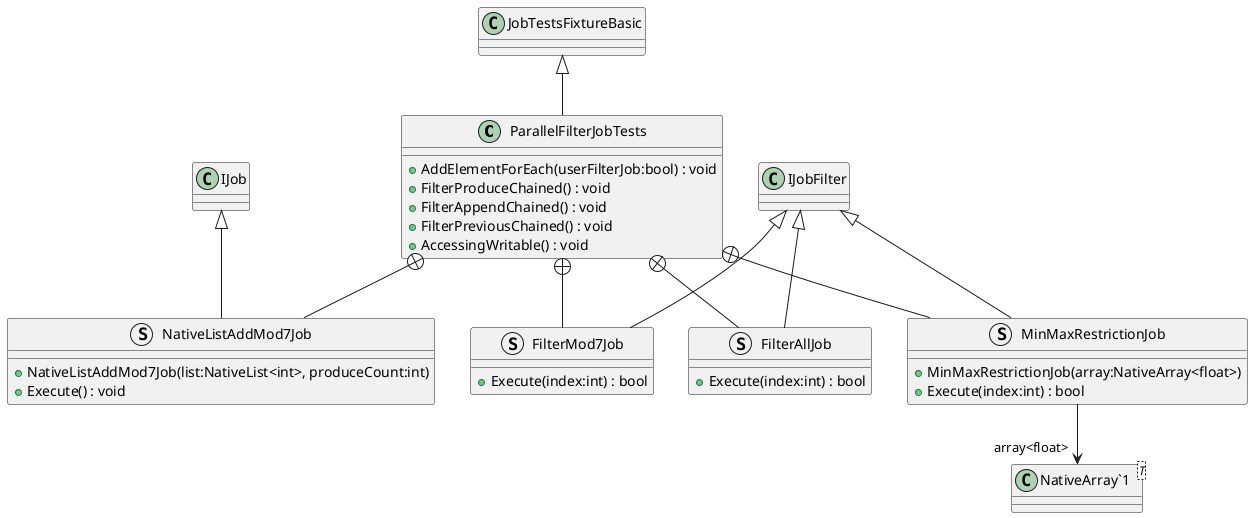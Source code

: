 @startuml
class ParallelFilterJobTests {
    + AddElementForEach(userFilterJob:bool) : void
    + FilterProduceChained() : void
    + FilterAppendChained() : void
    + FilterPreviousChained() : void
    + AccessingWritable() : void
}
struct NativeListAddMod7Job {
    + NativeListAddMod7Job(list:NativeList<int>, produceCount:int)
    + Execute() : void
}
struct FilterMod7Job {
    + Execute(index:int) : bool
}
struct FilterAllJob {
    + Execute(index:int) : bool
}
struct MinMaxRestrictionJob {
    + MinMaxRestrictionJob(array:NativeArray<float>)
    + Execute(index:int) : bool
}
class "NativeArray`1"<T> {
}
JobTestsFixtureBasic <|-- ParallelFilterJobTests
ParallelFilterJobTests +-- NativeListAddMod7Job
IJob <|-- NativeListAddMod7Job
ParallelFilterJobTests +-- FilterMod7Job
IJobFilter <|-- FilterMod7Job
ParallelFilterJobTests +-- FilterAllJob
IJobFilter <|-- FilterAllJob
ParallelFilterJobTests +-- MinMaxRestrictionJob
IJobFilter <|-- MinMaxRestrictionJob
MinMaxRestrictionJob --> "array<float>" "NativeArray`1"
@enduml
